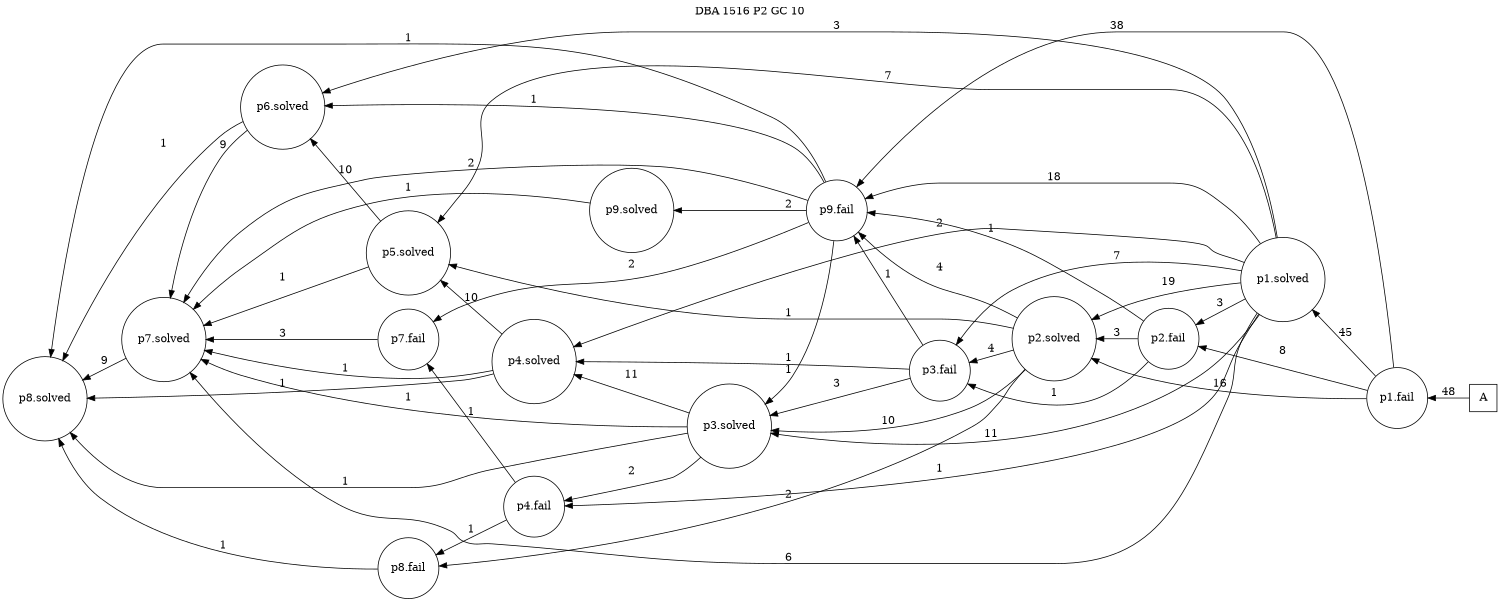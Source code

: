 digraph DBA_1516_P2_GC_10 {
labelloc="tl"
label= " DBA 1516 P2 GC 10 "
rankdir="RL";
graph [ size=" 10 , 10 !"]

"A" [shape="square" label="A"]
"p1.fail" [shape="circle" label="p1.fail"]
"p1.solved" [shape="circle" label="p1.solved"]
"p3.fail" [shape="circle" label="p3.fail"]
"p4.solved" [shape="circle" label="p4.solved"]
"p5.solved" [shape="circle" label="p5.solved"]
"p6.solved" [shape="circle" label="p6.solved"]
"p2.solved" [shape="circle" label="p2.solved"]
"p9.fail" [shape="circle" label="p9.fail"]
"p3.solved" [shape="circle" label="p3.solved"]
"p7.solved" [shape="circle" label="p7.solved"]
"p8.solved" [shape="circle" label="p8.solved"]
"p2.fail" [shape="circle" label="p2.fail"]
"p4.fail" [shape="circle" label="p4.fail"]
"p8.fail" [shape="circle" label="p8.fail"]
"p7.fail" [shape="circle" label="p7.fail"]
"p9.solved" [shape="circle" label="p9.solved"]
"A" -> "p1.fail" [ label=48]
"p1.fail" -> "p1.solved" [ label=45]
"p1.fail" -> "p2.solved" [ label=16]
"p1.fail" -> "p9.fail" [ label=38]
"p1.fail" -> "p2.fail" [ label=8]
"p1.solved" -> "p3.fail" [ label=7]
"p1.solved" -> "p4.solved" [ label=2]
"p1.solved" -> "p5.solved" [ label=7]
"p1.solved" -> "p6.solved" [ label=3]
"p1.solved" -> "p2.solved" [ label=19]
"p1.solved" -> "p9.fail" [ label=18]
"p1.solved" -> "p3.solved" [ label=11]
"p1.solved" -> "p7.solved" [ label=6]
"p1.solved" -> "p2.fail" [ label=3]
"p1.solved" -> "p4.fail" [ label=1]
"p3.fail" -> "p4.solved" [ label=1]
"p3.fail" -> "p9.fail" [ label=1]
"p3.fail" -> "p3.solved" [ label=3]
"p4.solved" -> "p5.solved" [ label=10]
"p4.solved" -> "p7.solved" [ label=1]
"p4.solved" -> "p8.solved" [ label=1]
"p5.solved" -> "p6.solved" [ label=10]
"p5.solved" -> "p7.solved" [ label=1]
"p6.solved" -> "p7.solved" [ label=9]
"p6.solved" -> "p8.solved" [ label=1]
"p2.solved" -> "p3.fail" [ label=4]
"p2.solved" -> "p5.solved" [ label=1]
"p2.solved" -> "p9.fail" [ label=4]
"p2.solved" -> "p3.solved" [ label=10]
"p2.solved" -> "p8.fail" [ label=2]
"p9.fail" -> "p6.solved" [ label=1]
"p9.fail" -> "p3.solved" [ label=1]
"p9.fail" -> "p7.solved" [ label=2]
"p9.fail" -> "p8.solved" [ label=1]
"p9.fail" -> "p7.fail" [ label=2]
"p9.fail" -> "p9.solved" [ label=2]
"p3.solved" -> "p4.solved" [ label=11]
"p3.solved" -> "p7.solved" [ label=1]
"p3.solved" -> "p8.solved" [ label=1]
"p3.solved" -> "p4.fail" [ label=2]
"p7.solved" -> "p8.solved" [ label=9]
"p2.fail" -> "p3.fail" [ label=1]
"p2.fail" -> "p2.solved" [ label=3]
"p2.fail" -> "p9.fail" [ label=1]
"p4.fail" -> "p8.fail" [ label=1]
"p4.fail" -> "p7.fail" [ label=1]
"p8.fail" -> "p8.solved" [ label=1]
"p7.fail" -> "p7.solved" [ label=3]
"p9.solved" -> "p7.solved" [ label=1]
}
